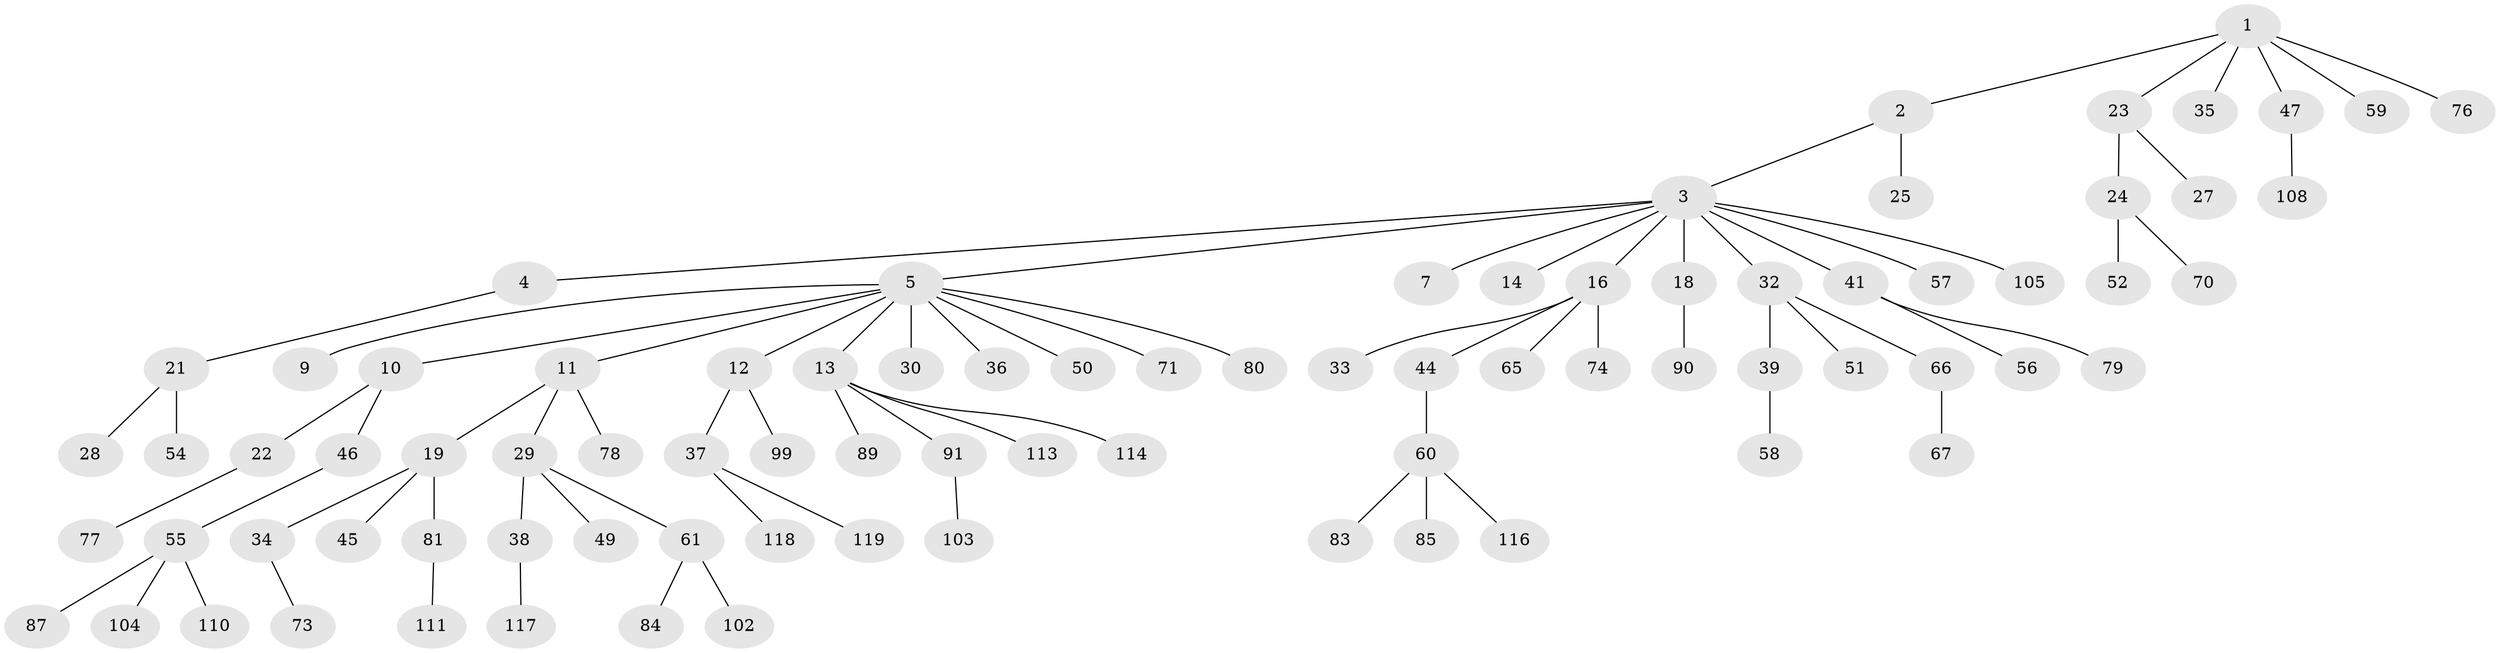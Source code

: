 // Generated by graph-tools (version 1.1) at 2025/52/02/27/25 19:52:13]
// undirected, 83 vertices, 82 edges
graph export_dot {
graph [start="1"]
  node [color=gray90,style=filled];
  1;
  2 [super="+64"];
  3 [super="+15"];
  4 [super="+8"];
  5 [super="+6"];
  7;
  9;
  10 [super="+53"];
  11 [super="+31"];
  12;
  13 [super="+20"];
  14;
  16 [super="+17"];
  18;
  19 [super="+98"];
  21 [super="+26"];
  22;
  23 [super="+112"];
  24 [super="+100"];
  25 [super="+40"];
  27 [super="+106"];
  28;
  29 [super="+43"];
  30;
  32 [super="+42"];
  33 [super="+93"];
  34 [super="+96"];
  35;
  36 [super="+101"];
  37 [super="+94"];
  38 [super="+63"];
  39 [super="+62"];
  41 [super="+82"];
  44;
  45 [super="+48"];
  46;
  47 [super="+68"];
  49;
  50;
  51;
  52;
  54;
  55 [super="+86"];
  56;
  57;
  58;
  59 [super="+107"];
  60 [super="+75"];
  61 [super="+72"];
  65;
  66 [super="+69"];
  67;
  70;
  71;
  73;
  74 [super="+88"];
  76;
  77;
  78 [super="+95"];
  79;
  80;
  81 [super="+97"];
  83;
  84;
  85;
  87;
  89 [super="+92"];
  90 [super="+109"];
  91;
  99;
  102;
  103;
  104;
  105;
  108 [super="+115"];
  110;
  111;
  113;
  114;
  116;
  117;
  118;
  119;
  1 -- 2;
  1 -- 23;
  1 -- 35;
  1 -- 47;
  1 -- 59;
  1 -- 76;
  2 -- 3;
  2 -- 25;
  3 -- 4;
  3 -- 5;
  3 -- 7;
  3 -- 14;
  3 -- 16;
  3 -- 41;
  3 -- 105;
  3 -- 32;
  3 -- 57;
  3 -- 18;
  4 -- 21;
  5 -- 10;
  5 -- 11;
  5 -- 13;
  5 -- 30;
  5 -- 36;
  5 -- 80;
  5 -- 50;
  5 -- 71;
  5 -- 9;
  5 -- 12;
  10 -- 22;
  10 -- 46;
  11 -- 19;
  11 -- 29;
  11 -- 78;
  12 -- 37;
  12 -- 99;
  13 -- 89;
  13 -- 91;
  13 -- 113;
  13 -- 114;
  16 -- 33;
  16 -- 44;
  16 -- 65;
  16 -- 74;
  18 -- 90;
  19 -- 34;
  19 -- 45;
  19 -- 81;
  21 -- 28;
  21 -- 54;
  22 -- 77;
  23 -- 24;
  23 -- 27;
  24 -- 52;
  24 -- 70;
  29 -- 38;
  29 -- 49;
  29 -- 61;
  32 -- 39;
  32 -- 51;
  32 -- 66;
  34 -- 73;
  37 -- 118;
  37 -- 119;
  38 -- 117;
  39 -- 58;
  41 -- 56;
  41 -- 79;
  44 -- 60;
  46 -- 55;
  47 -- 108;
  55 -- 87;
  55 -- 104;
  55 -- 110;
  60 -- 83;
  60 -- 85;
  60 -- 116;
  61 -- 84;
  61 -- 102;
  66 -- 67;
  81 -- 111;
  91 -- 103;
}
